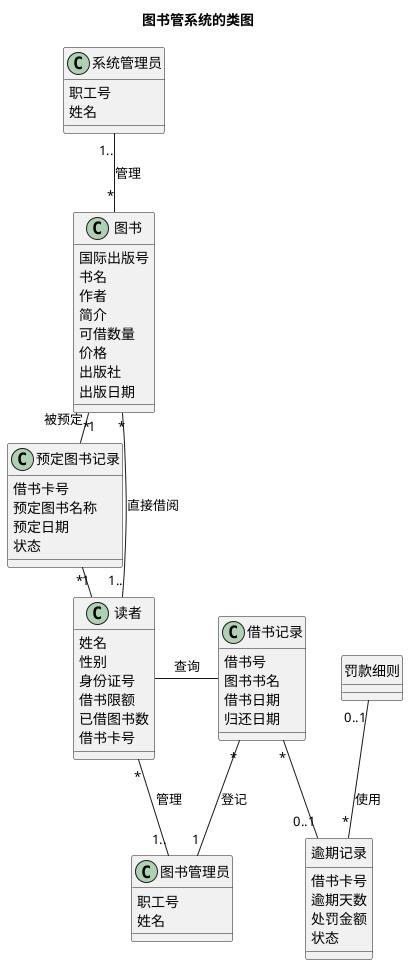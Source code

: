 @startuml
title 图书管系统的类图

Class 图书{
国际出版号
书名
作者
简介
可借数量
价格
出版社
出版日期
}

Class 预定图书记录{
借书卡号
预定图书名称
预定日期
状态
}


Class 借书记录{
借书号
图书书名
借书日期
归还日期
}

Class 读者{
姓名
性别
身份证号
借书限额
已借图书数
借书卡号
}

Class 图书管理员{
职工号
姓名
}
Class 系统管理员{
职工号
姓名
}

Class 逾期记录{
借书卡号
逾期天数
处罚金额
状态
}
hide 逾期记录 Circle

Class 罚款细则
hide 罚款细则 Circle

图书 "1" - "*" 预定图书记录:被预定
预定图书记录 "*" - "1" 读者
读者 - 借书记录:查询
借书记录 "*" -- "1" 图书管理员:登记
借书记录 "*" -- "0..1" 逾期记录
罚款细则 "0..1" -- "*" 逾期记录:使用
系统管理员 "1.." -- "*" 图书:管理
图书管理员 "1.." -- "*" 读者:管理
读者 "1.." -- "*" 图书:直接借阅
@enduml